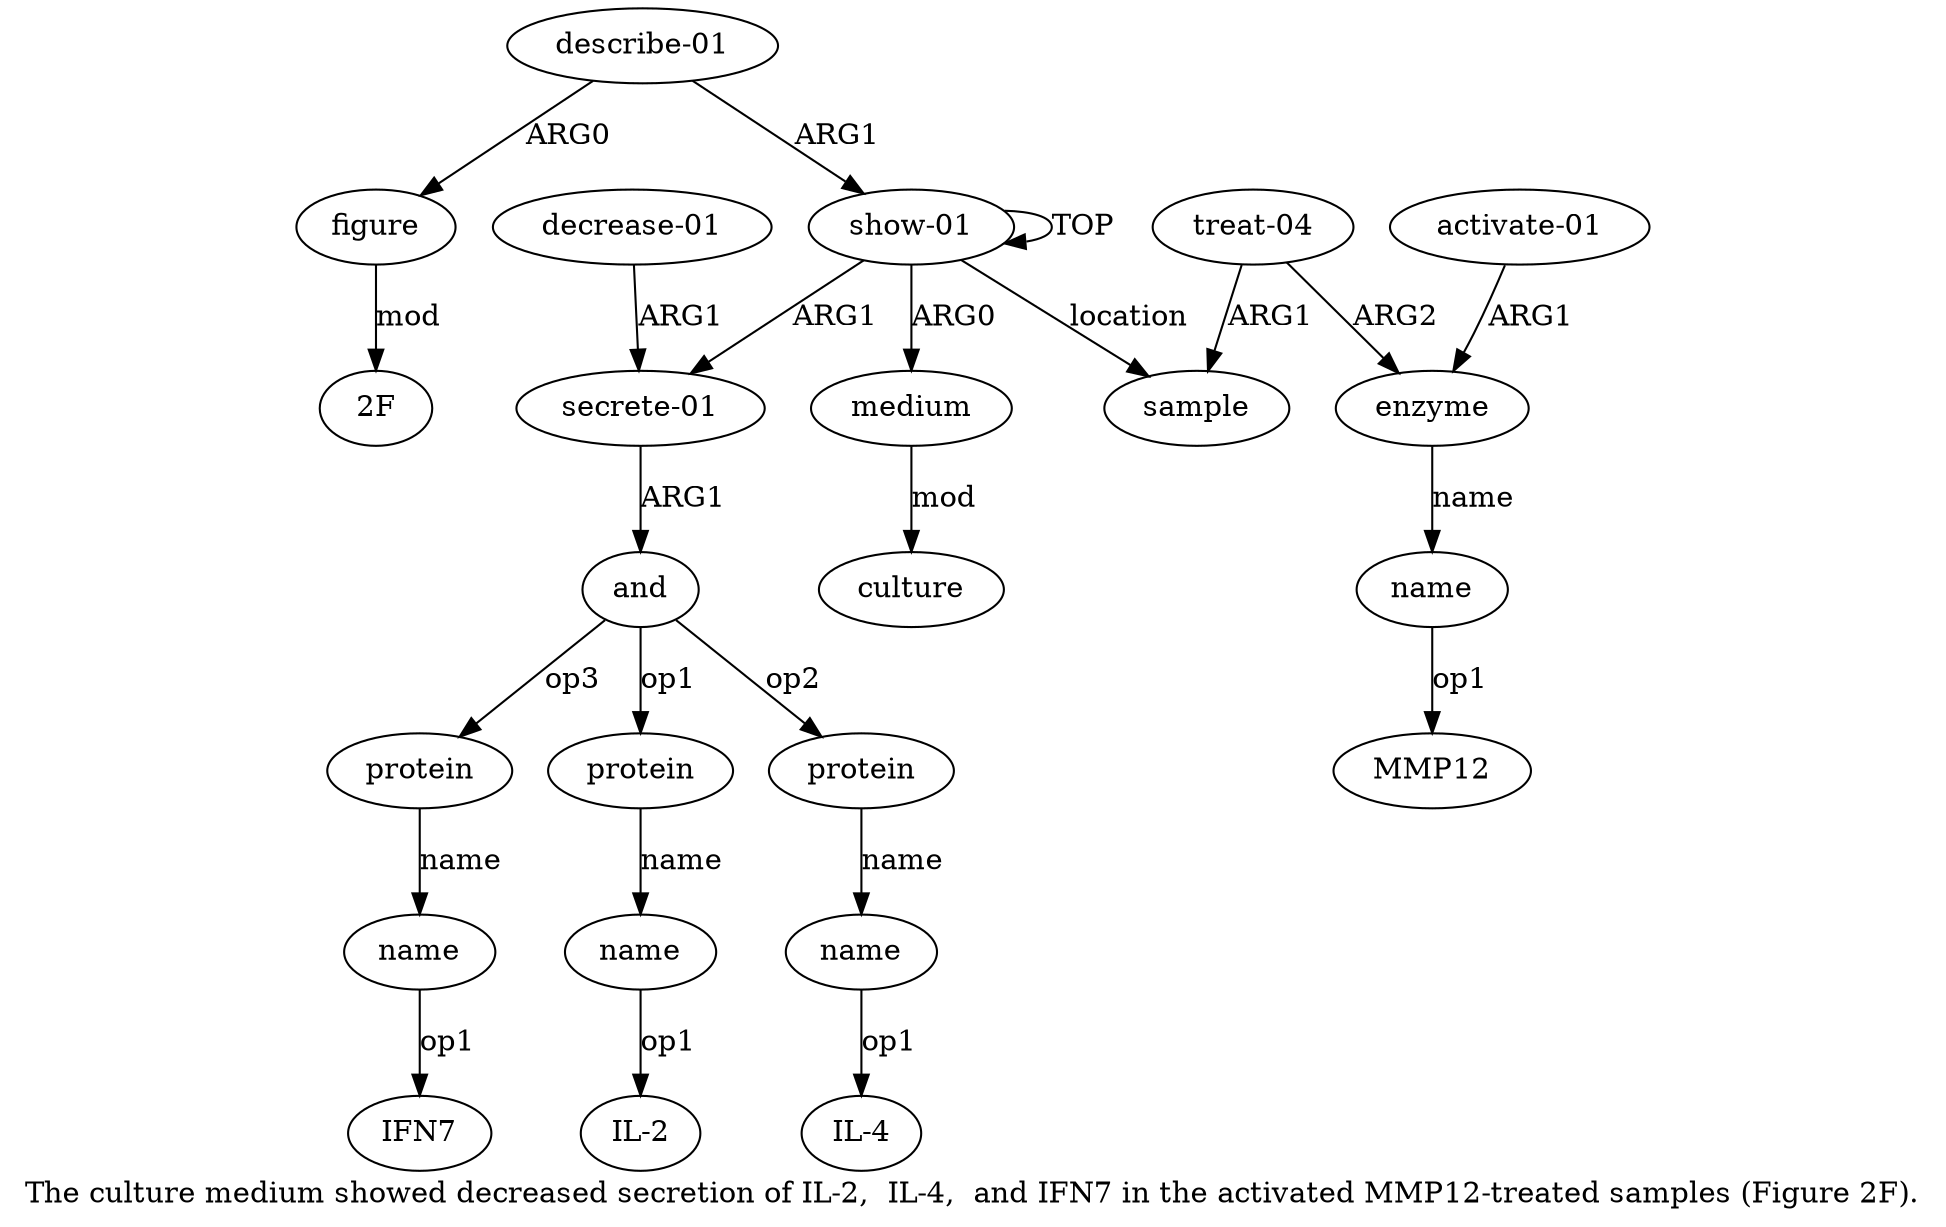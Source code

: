 digraph  {
	graph [label="The culture medium showed decreased secretion of IL-2,  IL-4,  and IFN7 in the activated MMP12-treated samples (Figure 2F)."];
	node [label="\N"];
	"a18 2F"	 [color=black,
		gold_ind=-1,
		gold_label="2F",
		label="2F",
		test_ind=-1,
		test_label="2F"];
	"a6 IL-2"	 [color=black,
		gold_ind=-1,
		gold_label="IL-2",
		label="IL-2",
		test_ind=-1,
		test_label="IL-2"];
	"a10 IFN7"	 [color=black,
		gold_ind=-1,
		gold_label=IFN7,
		label=IFN7,
		test_ind=-1,
		test_label=IFN7];
	"a8 IL-4"	 [color=black,
		gold_ind=-1,
		gold_label="IL-4",
		label="IL-4",
		test_ind=-1,
		test_label="IL-4"];
	a15	 [color=black,
		gold_ind=15,
		gold_label=name,
		label=name,
		test_ind=15,
		test_label=name];
	"a15 MMP12"	 [color=black,
		gold_ind=-1,
		gold_label=MMP12,
		label=MMP12,
		test_ind=-1,
		test_label=MMP12];
	a15 -> "a15 MMP12" [key=0,
	color=black,
	gold_label=op1,
	label=op1,
	test_label=op1];
a14 [color=black,
	gold_ind=14,
	gold_label=enzyme,
	label=enzyme,
	test_ind=14,
	test_label=enzyme];
a14 -> a15 [key=0,
color=black,
gold_label=name,
label=name,
test_label=name];
a17 [color=black,
gold_ind=17,
gold_label="describe-01",
label="describe-01",
test_ind=17,
test_label="describe-01"];
a18 [color=black,
gold_ind=18,
gold_label=figure,
label=figure,
test_ind=18,
test_label=figure];
a17 -> a18 [key=0,
color=black,
gold_label=ARG0,
label=ARG0,
test_label=ARG0];
a0 [color=black,
gold_ind=0,
gold_label="show-01",
label="show-01",
test_ind=0,
test_label="show-01"];
a17 -> a0 [key=0,
color=black,
gold_label=ARG1,
label=ARG1,
test_label=ARG1];
a16 [color=black,
gold_ind=16,
gold_label="activate-01",
label="activate-01",
test_ind=16,
test_label="activate-01"];
a16 -> a14 [key=0,
color=black,
gold_label=ARG1,
label=ARG1,
test_label=ARG1];
a11 [color=black,
gold_ind=11,
gold_label="decrease-01",
label="decrease-01",
test_ind=11,
test_label="decrease-01"];
a3 [color=black,
gold_ind=3,
gold_label="secrete-01",
label="secrete-01",
test_ind=3,
test_label="secrete-01"];
a11 -> a3 [key=0,
color=black,
gold_label=ARG1,
label=ARG1,
test_label=ARG1];
a10 [color=black,
gold_ind=10,
gold_label=name,
label=name,
test_ind=10,
test_label=name];
a10 -> "a10 IFN7" [key=0,
color=black,
gold_label=op1,
label=op1,
test_label=op1];
a13 [color=black,
gold_ind=13,
gold_label="treat-04",
label="treat-04",
test_ind=13,
test_label="treat-04"];
a13 -> a14 [key=0,
color=black,
gold_label=ARG2,
label=ARG2,
test_label=ARG2];
a12 [color=black,
gold_ind=12,
gold_label=sample,
label=sample,
test_ind=12,
test_label=sample];
a13 -> a12 [key=0,
color=black,
gold_label=ARG1,
label=ARG1,
test_label=ARG1];
a18 -> "a18 2F" [key=0,
color=black,
gold_label=mod,
label=mod,
test_label=mod];
a1 [color=black,
gold_ind=1,
gold_label=medium,
label=medium,
test_ind=1,
test_label=medium];
a2 [color=black,
gold_ind=2,
gold_label=culture,
label=culture,
test_ind=2,
test_label=culture];
a1 -> a2 [key=0,
color=black,
gold_label=mod,
label=mod,
test_label=mod];
a0 -> a12 [key=0,
color=black,
gold_label=location,
label=location,
test_label=location];
a0 -> a1 [key=0,
color=black,
gold_label=ARG0,
label=ARG0,
test_label=ARG0];
a0 -> a0 [key=0,
color=black,
gold_label=TOP,
label=TOP,
test_label=TOP];
a0 -> a3 [key=0,
color=black,
gold_label=ARG1,
label=ARG1,
test_label=ARG1];
a4 [color=black,
gold_ind=4,
gold_label=and,
label=and,
test_ind=4,
test_label=and];
a3 -> a4 [key=0,
color=black,
gold_label=ARG1,
label=ARG1,
test_label=ARG1];
a5 [color=black,
gold_ind=5,
gold_label=protein,
label=protein,
test_ind=5,
test_label=protein];
a6 [color=black,
gold_ind=6,
gold_label=name,
label=name,
test_ind=6,
test_label=name];
a5 -> a6 [key=0,
color=black,
gold_label=name,
label=name,
test_label=name];
a4 -> a5 [key=0,
color=black,
gold_label=op1,
label=op1,
test_label=op1];
a7 [color=black,
gold_ind=7,
gold_label=protein,
label=protein,
test_ind=7,
test_label=protein];
a4 -> a7 [key=0,
color=black,
gold_label=op2,
label=op2,
test_label=op2];
a9 [color=black,
gold_ind=9,
gold_label=protein,
label=protein,
test_ind=9,
test_label=protein];
a4 -> a9 [key=0,
color=black,
gold_label=op3,
label=op3,
test_label=op3];
a8 [color=black,
gold_ind=8,
gold_label=name,
label=name,
test_ind=8,
test_label=name];
a7 -> a8 [key=0,
color=black,
gold_label=name,
label=name,
test_label=name];
a6 -> "a6 IL-2" [key=0,
color=black,
gold_label=op1,
label=op1,
test_label=op1];
a9 -> a10 [key=0,
color=black,
gold_label=name,
label=name,
test_label=name];
a8 -> "a8 IL-4" [key=0,
color=black,
gold_label=op1,
label=op1,
test_label=op1];
}
